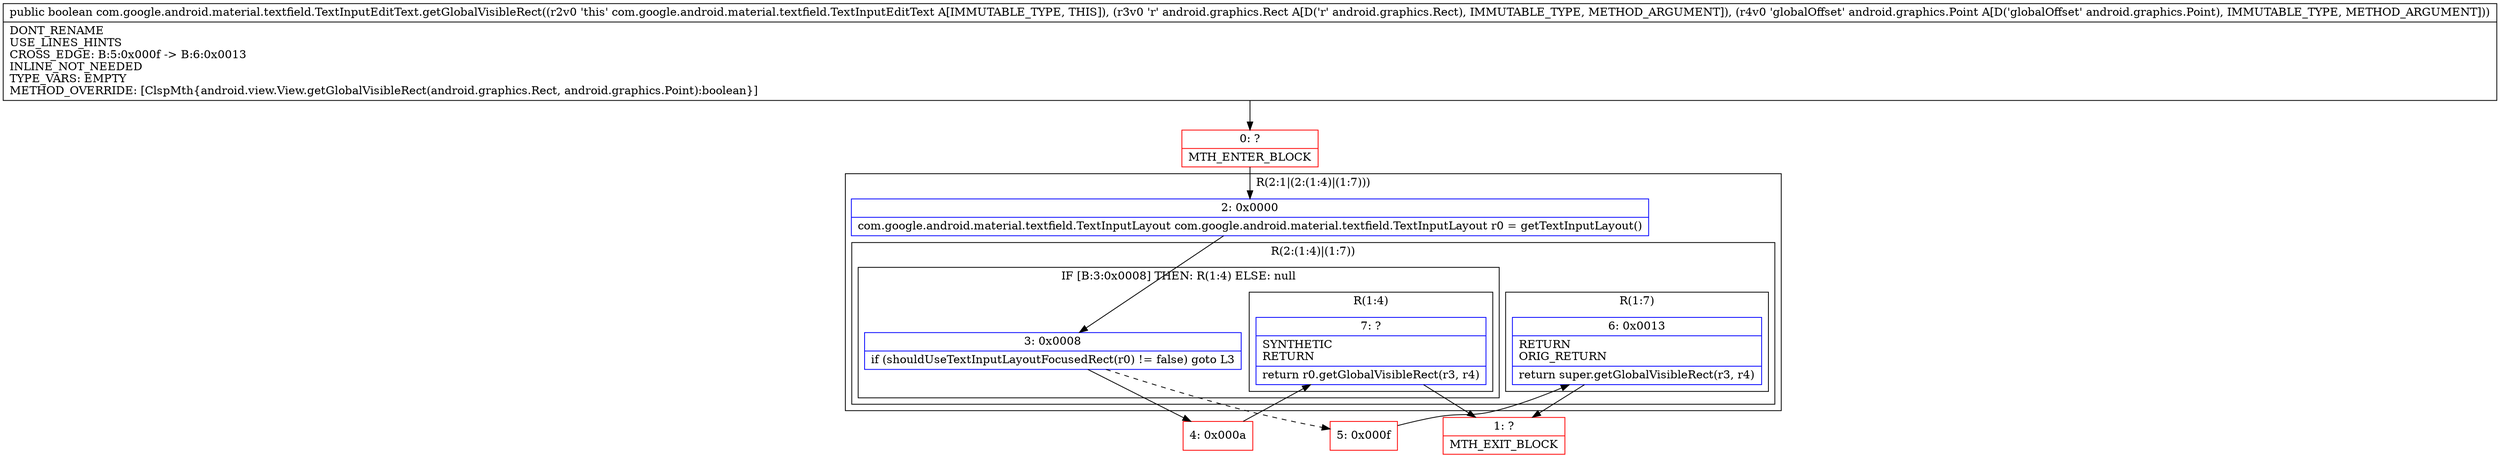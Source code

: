 digraph "CFG forcom.google.android.material.textfield.TextInputEditText.getGlobalVisibleRect(Landroid\/graphics\/Rect;Landroid\/graphics\/Point;)Z" {
subgraph cluster_Region_999322732 {
label = "R(2:1|(2:(1:4)|(1:7)))";
node [shape=record,color=blue];
Node_2 [shape=record,label="{2\:\ 0x0000|com.google.android.material.textfield.TextInputLayout com.google.android.material.textfield.TextInputLayout r0 = getTextInputLayout()\l}"];
subgraph cluster_Region_703195502 {
label = "R(2:(1:4)|(1:7))";
node [shape=record,color=blue];
subgraph cluster_IfRegion_1308376489 {
label = "IF [B:3:0x0008] THEN: R(1:4) ELSE: null";
node [shape=record,color=blue];
Node_3 [shape=record,label="{3\:\ 0x0008|if (shouldUseTextInputLayoutFocusedRect(r0) != false) goto L3\l}"];
subgraph cluster_Region_1717026238 {
label = "R(1:4)";
node [shape=record,color=blue];
Node_7 [shape=record,label="{7\:\ ?|SYNTHETIC\lRETURN\l|return r0.getGlobalVisibleRect(r3, r4)\l}"];
}
}
subgraph cluster_Region_2067543120 {
label = "R(1:7)";
node [shape=record,color=blue];
Node_6 [shape=record,label="{6\:\ 0x0013|RETURN\lORIG_RETURN\l|return super.getGlobalVisibleRect(r3, r4)\l}"];
}
}
}
Node_0 [shape=record,color=red,label="{0\:\ ?|MTH_ENTER_BLOCK\l}"];
Node_4 [shape=record,color=red,label="{4\:\ 0x000a}"];
Node_1 [shape=record,color=red,label="{1\:\ ?|MTH_EXIT_BLOCK\l}"];
Node_5 [shape=record,color=red,label="{5\:\ 0x000f}"];
MethodNode[shape=record,label="{public boolean com.google.android.material.textfield.TextInputEditText.getGlobalVisibleRect((r2v0 'this' com.google.android.material.textfield.TextInputEditText A[IMMUTABLE_TYPE, THIS]), (r3v0 'r' android.graphics.Rect A[D('r' android.graphics.Rect), IMMUTABLE_TYPE, METHOD_ARGUMENT]), (r4v0 'globalOffset' android.graphics.Point A[D('globalOffset' android.graphics.Point), IMMUTABLE_TYPE, METHOD_ARGUMENT]))  | DONT_RENAME\lUSE_LINES_HINTS\lCROSS_EDGE: B:5:0x000f \-\> B:6:0x0013\lINLINE_NOT_NEEDED\lTYPE_VARS: EMPTY\lMETHOD_OVERRIDE: [ClspMth\{android.view.View.getGlobalVisibleRect(android.graphics.Rect, android.graphics.Point):boolean\}]\l}"];
MethodNode -> Node_0;Node_2 -> Node_3;
Node_3 -> Node_4;
Node_3 -> Node_5[style=dashed];
Node_7 -> Node_1;
Node_6 -> Node_1;
Node_0 -> Node_2;
Node_4 -> Node_7;
Node_5 -> Node_6;
}


